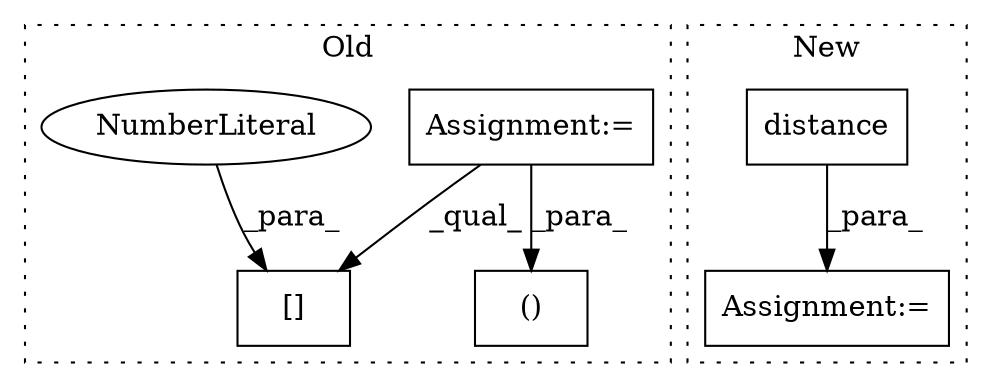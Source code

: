 digraph G {
subgraph cluster0 {
1 [label="()" a="106" s="916" l="15" shape="box"];
4 [label="Assignment:=" a="7" s="757" l="1" shape="box"];
5 [label="[]" a="2" s="1338,1356" l="17,1" shape="box"];
6 [label="NumberLiteral" a="34" s="1355" l="1" shape="ellipse"];
label = "Old";
style="dotted";
}
subgraph cluster1 {
2 [label="distance" a="32" s="943,970" l="9,1" shape="box"];
3 [label="Assignment:=" a="7" s="935" l="1" shape="box"];
label = "New";
style="dotted";
}
2 -> 3 [label="_para_"];
4 -> 5 [label="_qual_"];
4 -> 1 [label="_para_"];
6 -> 5 [label="_para_"];
}